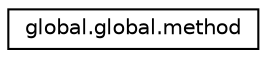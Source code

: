 digraph "Graphical Class Hierarchy"
{
  edge [fontname="Helvetica",fontsize="10",labelfontname="Helvetica",labelfontsize="10"];
  node [fontname="Helvetica",fontsize="10",shape=record];
  rankdir="LR";
  Node0 [label="global.global.method",height=0.2,width=0.4,color="black", fillcolor="white", style="filled",URL="$enumglobal_1_1global_1_1method.html"];
}

